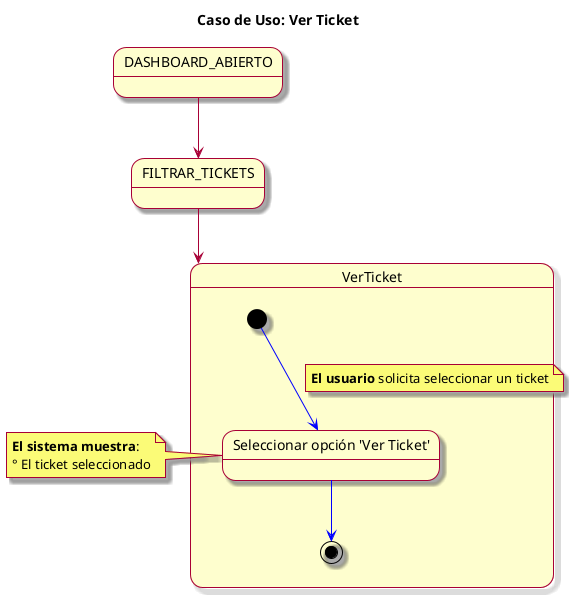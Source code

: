 @startuml
skin rose
title Caso de Uso: Ver Ticket

state DASHBOARD_ABIERTO
state FILTRAR_TICKETS

DASHBOARD_ABIERTO --> FILTRAR_TICKETS
FILTRAR_TICKETS --> VerTicket

state VerTicket {

  [*] -[#blue]-> seleccionarOpcionVer
  note on link : **El usuario** solicita seleccionar un ticket
  state "Seleccionar opción 'Ver Ticket'" as seleccionarOpcionVer
  seleccionarOpcionVer -[#blue]-> [*]
}

note left of seleccionarOpcionVer
  **El sistema muestra**: 
  ° El ticket seleccionado
end note

@enduml